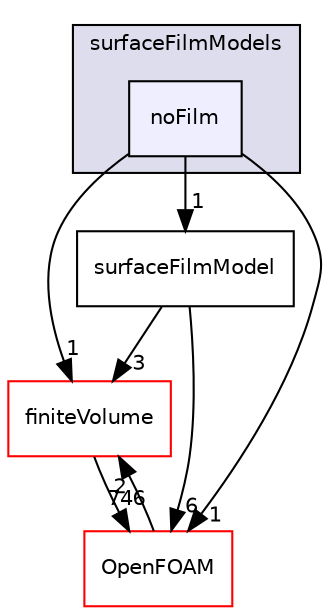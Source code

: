 digraph "src/regionModels/surfaceFilmModels/noFilm" {
  bgcolor=transparent;
  compound=true
  node [ fontsize="10", fontname="Helvetica"];
  edge [ labelfontsize="10", labelfontname="Helvetica"];
  subgraph clusterdir_76cda00b2119e3ca1b811eb59fd40c16 {
    graph [ bgcolor="#ddddee", pencolor="black", label="surfaceFilmModels" fontname="Helvetica", fontsize="10", URL="dir_76cda00b2119e3ca1b811eb59fd40c16.html"]
  dir_0e405bdd0cd28fa7324e6a0fe1e40586 [shape=box, label="noFilm", style="filled", fillcolor="#eeeeff", pencolor="black", URL="dir_0e405bdd0cd28fa7324e6a0fe1e40586.html"];
  }
  dir_9bd15774b555cf7259a6fa18f99fe99b [shape=box label="finiteVolume" color="red" URL="dir_9bd15774b555cf7259a6fa18f99fe99b.html"];
  dir_318e28e1a51a420b88bf1d80f47d8e33 [shape=box label="surfaceFilmModel" URL="dir_318e28e1a51a420b88bf1d80f47d8e33.html"];
  dir_c5473ff19b20e6ec4dfe5c310b3778a8 [shape=box label="OpenFOAM" color="red" URL="dir_c5473ff19b20e6ec4dfe5c310b3778a8.html"];
  dir_9bd15774b555cf7259a6fa18f99fe99b->dir_c5473ff19b20e6ec4dfe5c310b3778a8 [headlabel="746", labeldistance=1.5 headhref="dir_000896_001896.html"];
  dir_318e28e1a51a420b88bf1d80f47d8e33->dir_9bd15774b555cf7259a6fa18f99fe99b [headlabel="3", labeldistance=1.5 headhref="dir_002607_000896.html"];
  dir_318e28e1a51a420b88bf1d80f47d8e33->dir_c5473ff19b20e6ec4dfe5c310b3778a8 [headlabel="6", labeldistance=1.5 headhref="dir_002607_001896.html"];
  dir_c5473ff19b20e6ec4dfe5c310b3778a8->dir_9bd15774b555cf7259a6fa18f99fe99b [headlabel="2", labeldistance=1.5 headhref="dir_001896_000896.html"];
  dir_0e405bdd0cd28fa7324e6a0fe1e40586->dir_9bd15774b555cf7259a6fa18f99fe99b [headlabel="1", labeldistance=1.5 headhref="dir_002568_000896.html"];
  dir_0e405bdd0cd28fa7324e6a0fe1e40586->dir_318e28e1a51a420b88bf1d80f47d8e33 [headlabel="1", labeldistance=1.5 headhref="dir_002568_002607.html"];
  dir_0e405bdd0cd28fa7324e6a0fe1e40586->dir_c5473ff19b20e6ec4dfe5c310b3778a8 [headlabel="1", labeldistance=1.5 headhref="dir_002568_001896.html"];
}
